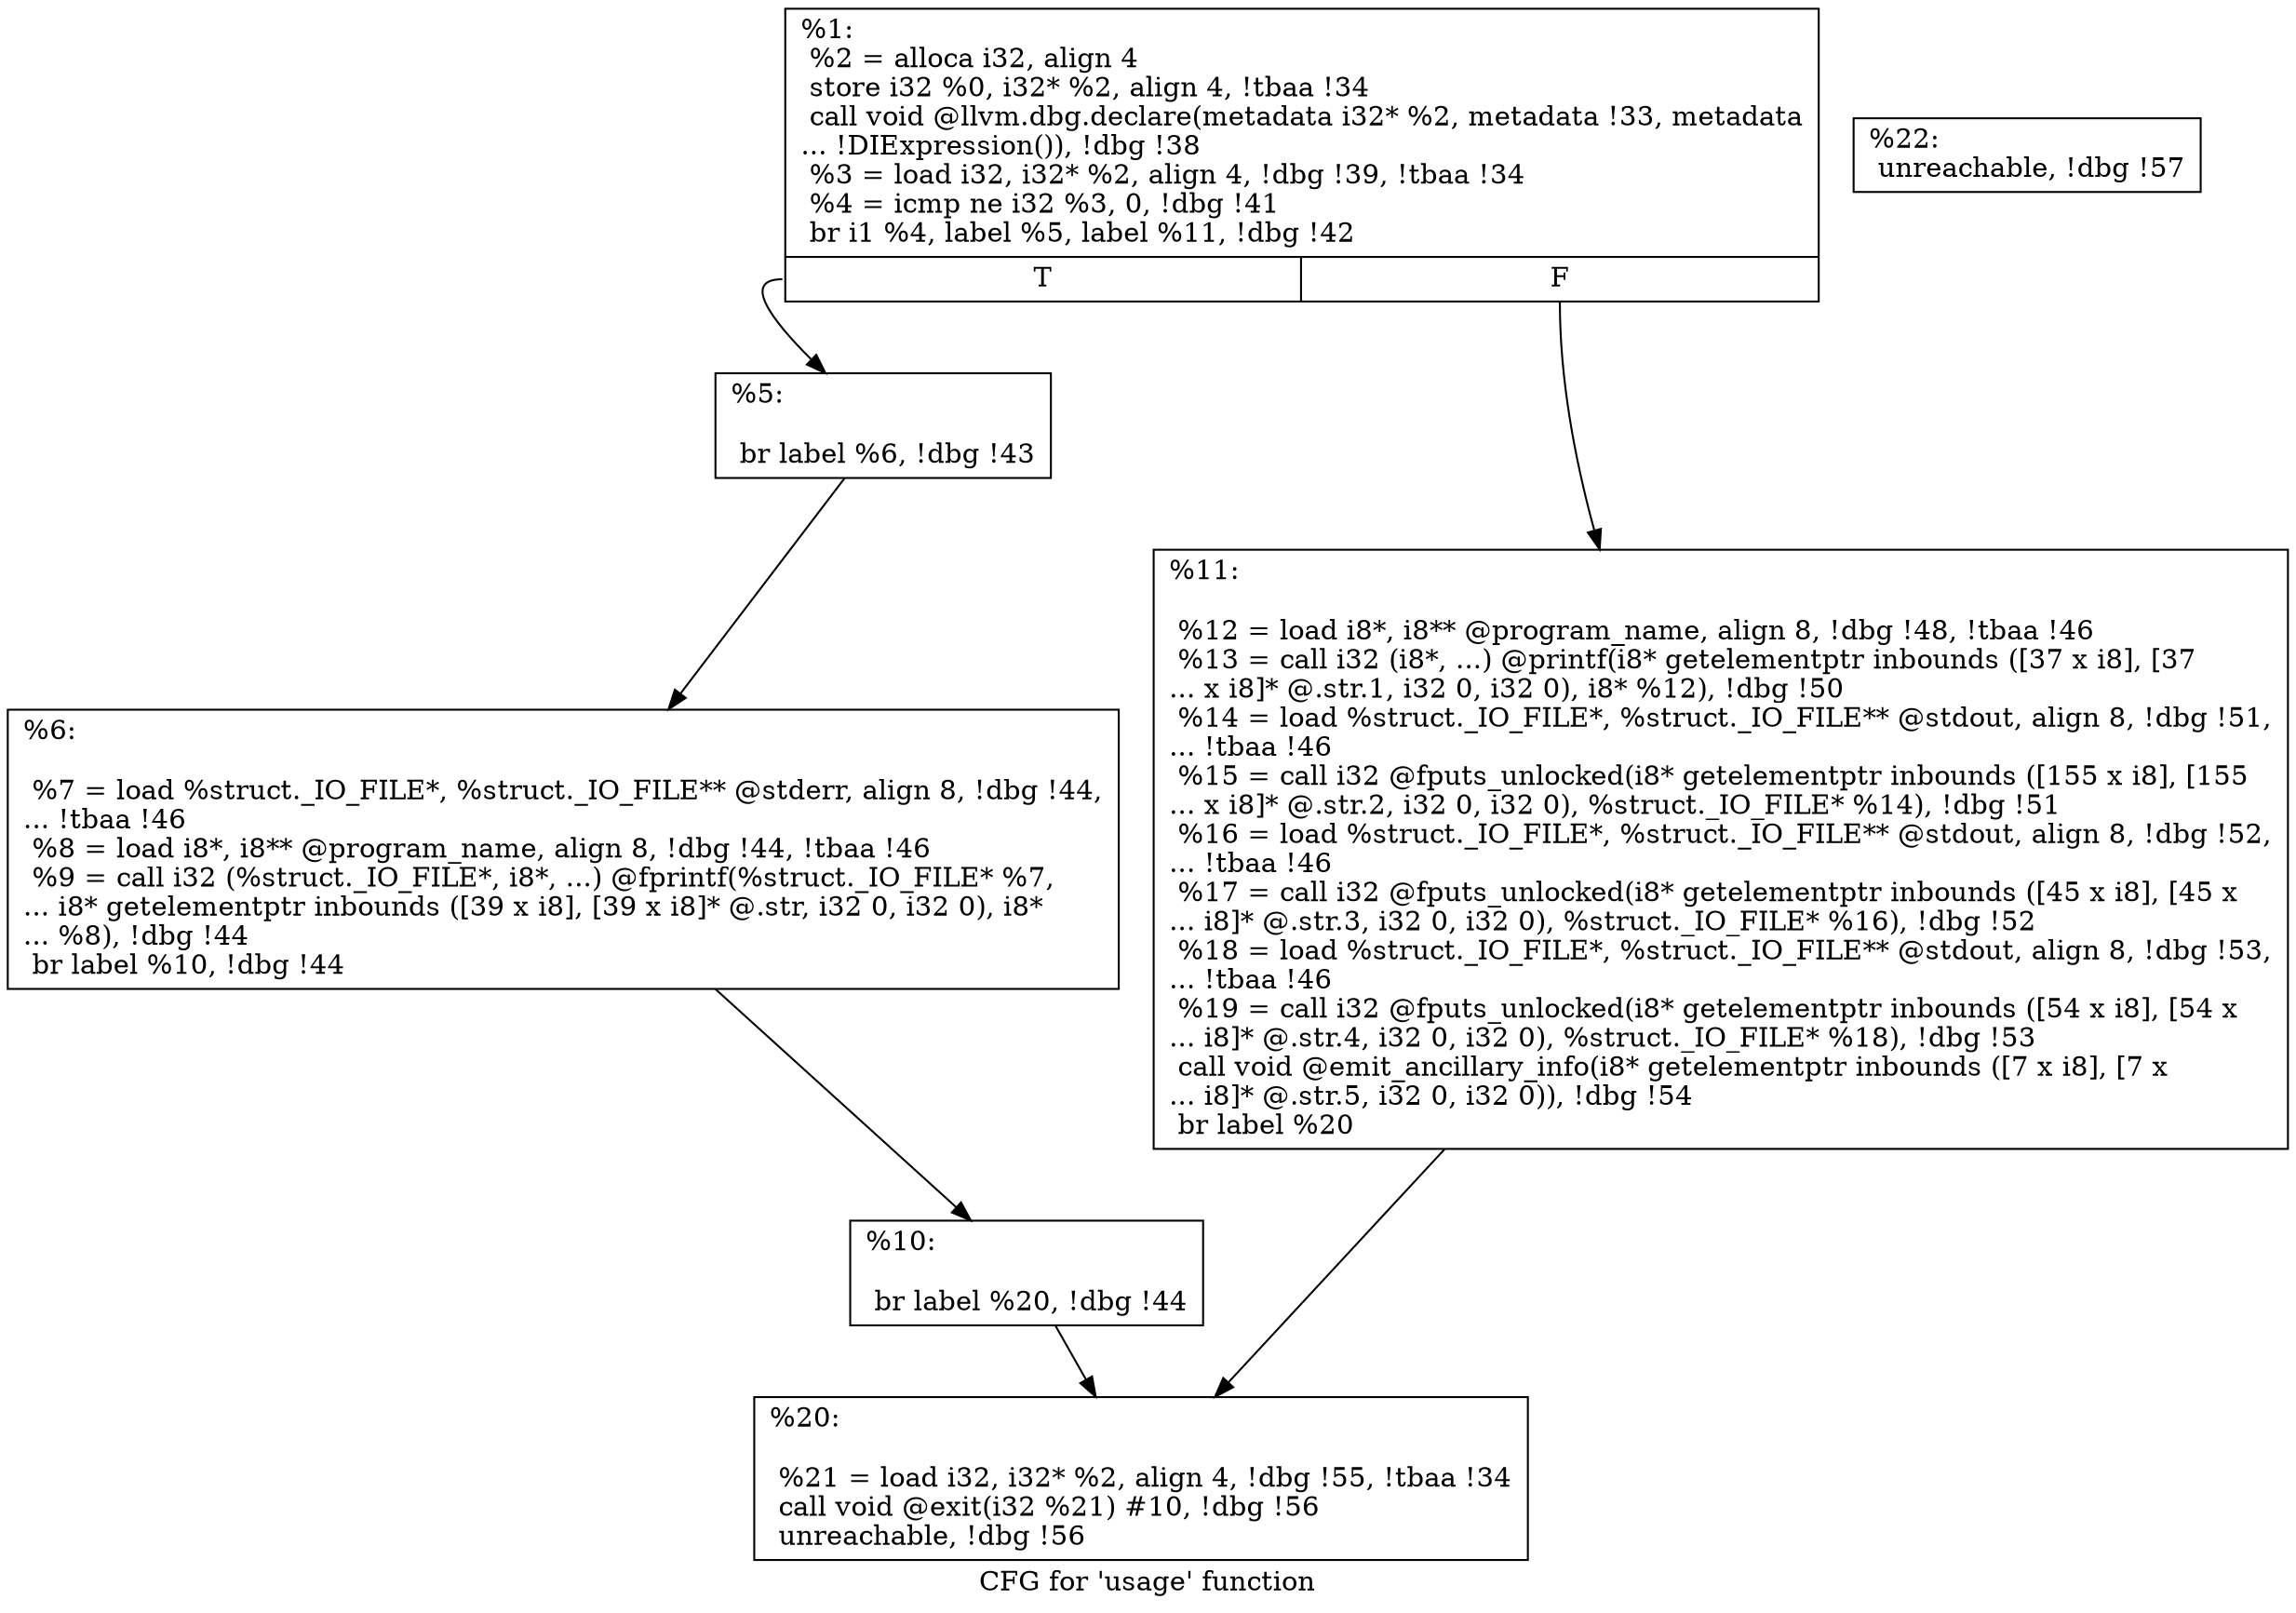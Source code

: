 digraph "CFG for 'usage' function" {
	label="CFG for 'usage' function";

	Node0x149c840 [shape=record,label="{%1:\l  %2 = alloca i32, align 4\l  store i32 %0, i32* %2, align 4, !tbaa !34\l  call void @llvm.dbg.declare(metadata i32* %2, metadata !33, metadata\l... !DIExpression()), !dbg !38\l  %3 = load i32, i32* %2, align 4, !dbg !39, !tbaa !34\l  %4 = icmp ne i32 %3, 0, !dbg !41\l  br i1 %4, label %5, label %11, !dbg !42\l|{<s0>T|<s1>F}}"];
	Node0x149c840:s0 -> Node0x14a5f30;
	Node0x149c840:s1 -> Node0x14a6020;
	Node0x14a5f30 [shape=record,label="{%5:\l\l  br label %6, !dbg !43\l}"];
	Node0x14a5f30 -> Node0x14a5f80;
	Node0x14a5f80 [shape=record,label="{%6:\l\l  %7 = load %struct._IO_FILE*, %struct._IO_FILE** @stderr, align 8, !dbg !44,\l... !tbaa !46\l  %8 = load i8*, i8** @program_name, align 8, !dbg !44, !tbaa !46\l  %9 = call i32 (%struct._IO_FILE*, i8*, ...) @fprintf(%struct._IO_FILE* %7,\l... i8* getelementptr inbounds ([39 x i8], [39 x i8]* @.str, i32 0, i32 0), i8*\l... %8), !dbg !44\l  br label %10, !dbg !44\l}"];
	Node0x14a5f80 -> Node0x14a5fd0;
	Node0x14a5fd0 [shape=record,label="{%10:\l\l  br label %20, !dbg !44\l}"];
	Node0x14a5fd0 -> Node0x14a6070;
	Node0x14a6020 [shape=record,label="{%11:\l\l  %12 = load i8*, i8** @program_name, align 8, !dbg !48, !tbaa !46\l  %13 = call i32 (i8*, ...) @printf(i8* getelementptr inbounds ([37 x i8], [37\l... x i8]* @.str.1, i32 0, i32 0), i8* %12), !dbg !50\l  %14 = load %struct._IO_FILE*, %struct._IO_FILE** @stdout, align 8, !dbg !51,\l... !tbaa !46\l  %15 = call i32 @fputs_unlocked(i8* getelementptr inbounds ([155 x i8], [155\l... x i8]* @.str.2, i32 0, i32 0), %struct._IO_FILE* %14), !dbg !51\l  %16 = load %struct._IO_FILE*, %struct._IO_FILE** @stdout, align 8, !dbg !52,\l... !tbaa !46\l  %17 = call i32 @fputs_unlocked(i8* getelementptr inbounds ([45 x i8], [45 x\l... i8]* @.str.3, i32 0, i32 0), %struct._IO_FILE* %16), !dbg !52\l  %18 = load %struct._IO_FILE*, %struct._IO_FILE** @stdout, align 8, !dbg !53,\l... !tbaa !46\l  %19 = call i32 @fputs_unlocked(i8* getelementptr inbounds ([54 x i8], [54 x\l... i8]* @.str.4, i32 0, i32 0), %struct._IO_FILE* %18), !dbg !53\l  call void @emit_ancillary_info(i8* getelementptr inbounds ([7 x i8], [7 x\l... i8]* @.str.5, i32 0, i32 0)), !dbg !54\l  br label %20\l}"];
	Node0x14a6020 -> Node0x14a6070;
	Node0x14a6070 [shape=record,label="{%20:\l\l  %21 = load i32, i32* %2, align 4, !dbg !55, !tbaa !34\l  call void @exit(i32 %21) #10, !dbg !56\l  unreachable, !dbg !56\l}"];
	Node0x14a60c0 [shape=record,label="{%22:                                                  \l  unreachable, !dbg !57\l}"];
}
